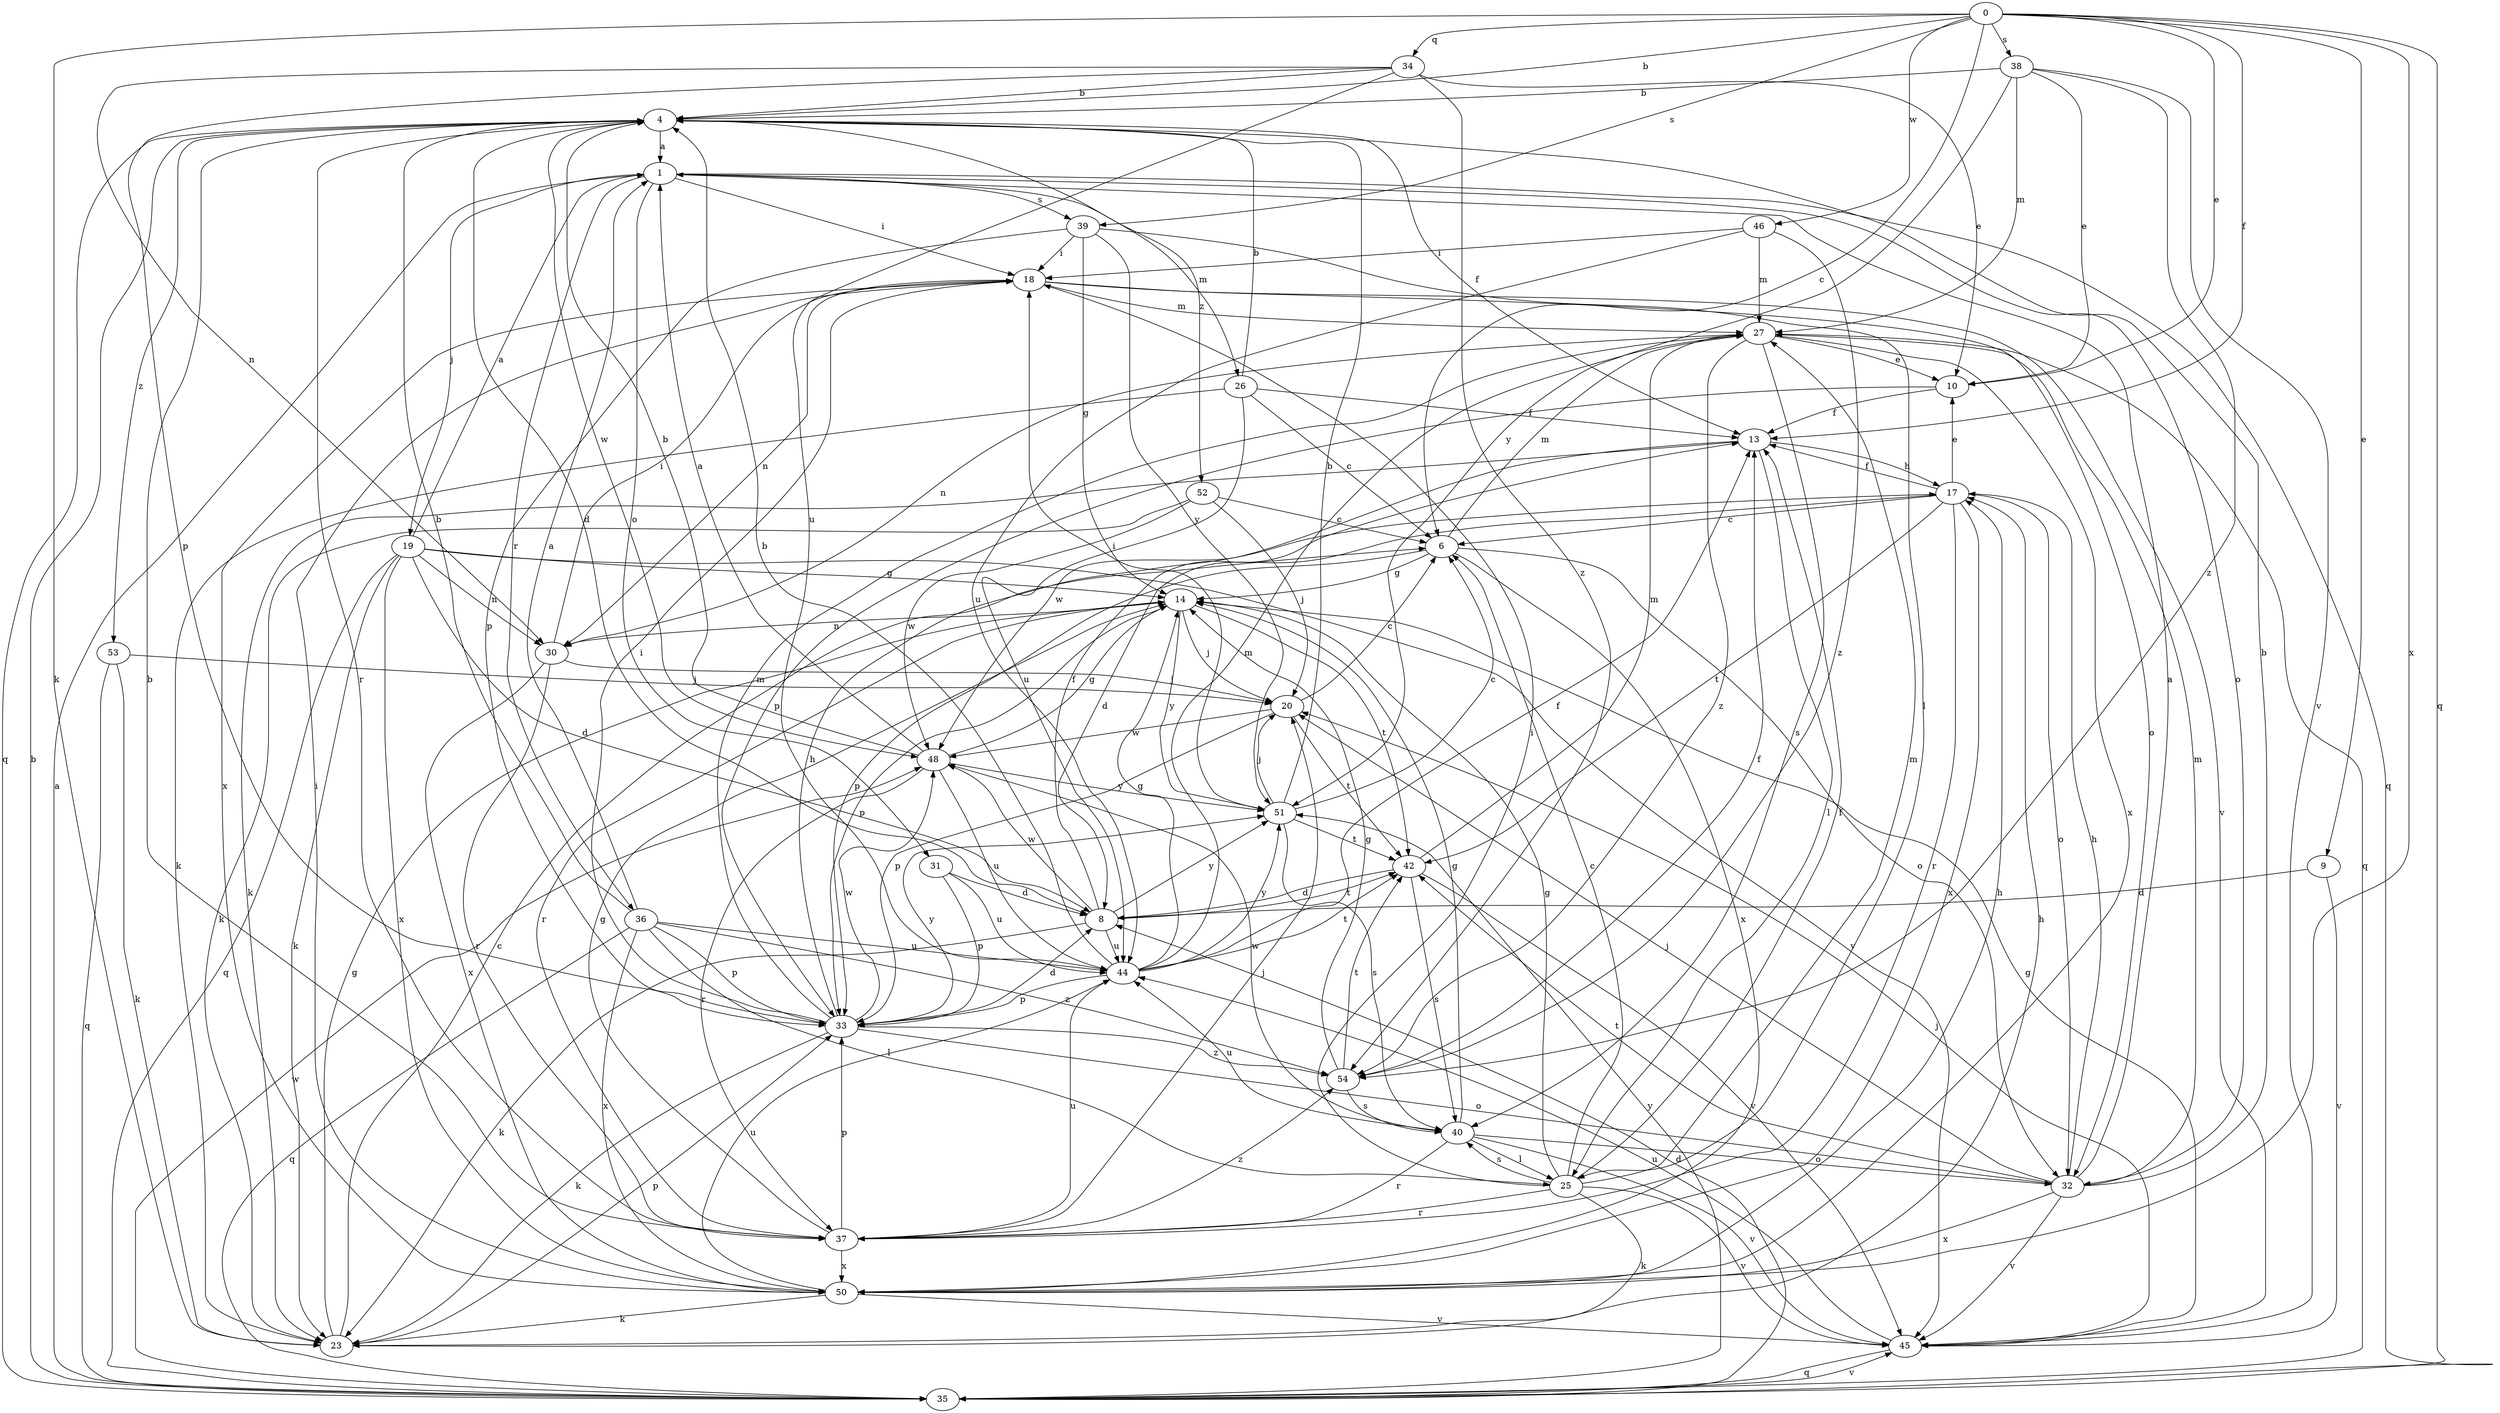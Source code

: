 strict digraph  {
0;
1;
4;
6;
8;
9;
10;
13;
14;
17;
18;
19;
20;
23;
25;
26;
27;
30;
31;
32;
33;
34;
35;
36;
37;
38;
39;
40;
42;
44;
45;
46;
48;
50;
51;
52;
53;
54;
0 -> 4  [label=b];
0 -> 6  [label=c];
0 -> 9  [label=e];
0 -> 10  [label=e];
0 -> 13  [label=f];
0 -> 23  [label=k];
0 -> 34  [label=q];
0 -> 35  [label=q];
0 -> 38  [label=s];
0 -> 39  [label=s];
0 -> 46  [label=w];
0 -> 50  [label=x];
1 -> 18  [label=i];
1 -> 19  [label=j];
1 -> 26  [label=m];
1 -> 31  [label=o];
1 -> 32  [label=o];
1 -> 35  [label=q];
1 -> 36  [label=r];
1 -> 39  [label=s];
4 -> 1  [label=a];
4 -> 8  [label=d];
4 -> 13  [label=f];
4 -> 35  [label=q];
4 -> 37  [label=r];
4 -> 48  [label=w];
4 -> 52  [label=z];
4 -> 53  [label=z];
6 -> 14  [label=g];
6 -> 27  [label=m];
6 -> 32  [label=o];
6 -> 33  [label=p];
6 -> 50  [label=x];
8 -> 13  [label=f];
8 -> 23  [label=k];
8 -> 42  [label=t];
8 -> 44  [label=u];
8 -> 48  [label=w];
8 -> 51  [label=y];
9 -> 8  [label=d];
9 -> 45  [label=v];
10 -> 13  [label=f];
10 -> 33  [label=p];
13 -> 17  [label=h];
13 -> 23  [label=k];
13 -> 25  [label=l];
13 -> 48  [label=w];
14 -> 20  [label=j];
14 -> 30  [label=n];
14 -> 33  [label=p];
14 -> 37  [label=r];
14 -> 42  [label=t];
14 -> 51  [label=y];
17 -> 6  [label=c];
17 -> 8  [label=d];
17 -> 10  [label=e];
17 -> 13  [label=f];
17 -> 32  [label=o];
17 -> 37  [label=r];
17 -> 42  [label=t];
17 -> 50  [label=x];
18 -> 27  [label=m];
18 -> 30  [label=n];
18 -> 32  [label=o];
18 -> 45  [label=v];
18 -> 50  [label=x];
19 -> 1  [label=a];
19 -> 8  [label=d];
19 -> 14  [label=g];
19 -> 23  [label=k];
19 -> 30  [label=n];
19 -> 35  [label=q];
19 -> 45  [label=v];
19 -> 50  [label=x];
20 -> 6  [label=c];
20 -> 33  [label=p];
20 -> 42  [label=t];
20 -> 48  [label=w];
23 -> 6  [label=c];
23 -> 14  [label=g];
23 -> 17  [label=h];
23 -> 33  [label=p];
25 -> 6  [label=c];
25 -> 13  [label=f];
25 -> 14  [label=g];
25 -> 18  [label=i];
25 -> 23  [label=k];
25 -> 27  [label=m];
25 -> 37  [label=r];
25 -> 40  [label=s];
25 -> 45  [label=v];
26 -> 4  [label=b];
26 -> 6  [label=c];
26 -> 13  [label=f];
26 -> 23  [label=k];
26 -> 44  [label=u];
27 -> 10  [label=e];
27 -> 30  [label=n];
27 -> 35  [label=q];
27 -> 40  [label=s];
27 -> 50  [label=x];
27 -> 54  [label=z];
30 -> 18  [label=i];
30 -> 20  [label=j];
30 -> 37  [label=r];
30 -> 50  [label=x];
31 -> 8  [label=d];
31 -> 33  [label=p];
31 -> 44  [label=u];
32 -> 1  [label=a];
32 -> 4  [label=b];
32 -> 17  [label=h];
32 -> 20  [label=j];
32 -> 27  [label=m];
32 -> 42  [label=t];
32 -> 45  [label=v];
32 -> 50  [label=x];
33 -> 8  [label=d];
33 -> 17  [label=h];
33 -> 18  [label=i];
33 -> 23  [label=k];
33 -> 27  [label=m];
33 -> 32  [label=o];
33 -> 48  [label=w];
33 -> 51  [label=y];
33 -> 54  [label=z];
34 -> 4  [label=b];
34 -> 10  [label=e];
34 -> 30  [label=n];
34 -> 33  [label=p];
34 -> 44  [label=u];
34 -> 54  [label=z];
35 -> 1  [label=a];
35 -> 4  [label=b];
35 -> 8  [label=d];
35 -> 45  [label=v];
35 -> 48  [label=w];
35 -> 51  [label=y];
36 -> 1  [label=a];
36 -> 4  [label=b];
36 -> 25  [label=l];
36 -> 33  [label=p];
36 -> 35  [label=q];
36 -> 44  [label=u];
36 -> 50  [label=x];
36 -> 54  [label=z];
37 -> 4  [label=b];
37 -> 14  [label=g];
37 -> 20  [label=j];
37 -> 33  [label=p];
37 -> 44  [label=u];
37 -> 50  [label=x];
37 -> 54  [label=z];
38 -> 4  [label=b];
38 -> 10  [label=e];
38 -> 27  [label=m];
38 -> 45  [label=v];
38 -> 51  [label=y];
38 -> 54  [label=z];
39 -> 14  [label=g];
39 -> 18  [label=i];
39 -> 25  [label=l];
39 -> 33  [label=p];
39 -> 51  [label=y];
40 -> 14  [label=g];
40 -> 25  [label=l];
40 -> 32  [label=o];
40 -> 37  [label=r];
40 -> 44  [label=u];
40 -> 45  [label=v];
40 -> 48  [label=w];
42 -> 8  [label=d];
42 -> 27  [label=m];
42 -> 40  [label=s];
42 -> 45  [label=v];
44 -> 4  [label=b];
44 -> 13  [label=f];
44 -> 14  [label=g];
44 -> 27  [label=m];
44 -> 33  [label=p];
44 -> 42  [label=t];
44 -> 51  [label=y];
45 -> 14  [label=g];
45 -> 20  [label=j];
45 -> 35  [label=q];
45 -> 44  [label=u];
46 -> 18  [label=i];
46 -> 27  [label=m];
46 -> 44  [label=u];
46 -> 54  [label=z];
48 -> 1  [label=a];
48 -> 4  [label=b];
48 -> 14  [label=g];
48 -> 37  [label=r];
48 -> 44  [label=u];
48 -> 51  [label=y];
50 -> 17  [label=h];
50 -> 18  [label=i];
50 -> 23  [label=k];
50 -> 44  [label=u];
50 -> 45  [label=v];
51 -> 4  [label=b];
51 -> 6  [label=c];
51 -> 18  [label=i];
51 -> 20  [label=j];
51 -> 40  [label=s];
51 -> 42  [label=t];
52 -> 6  [label=c];
52 -> 20  [label=j];
52 -> 23  [label=k];
52 -> 48  [label=w];
53 -> 20  [label=j];
53 -> 23  [label=k];
53 -> 35  [label=q];
54 -> 13  [label=f];
54 -> 14  [label=g];
54 -> 40  [label=s];
54 -> 42  [label=t];
}
